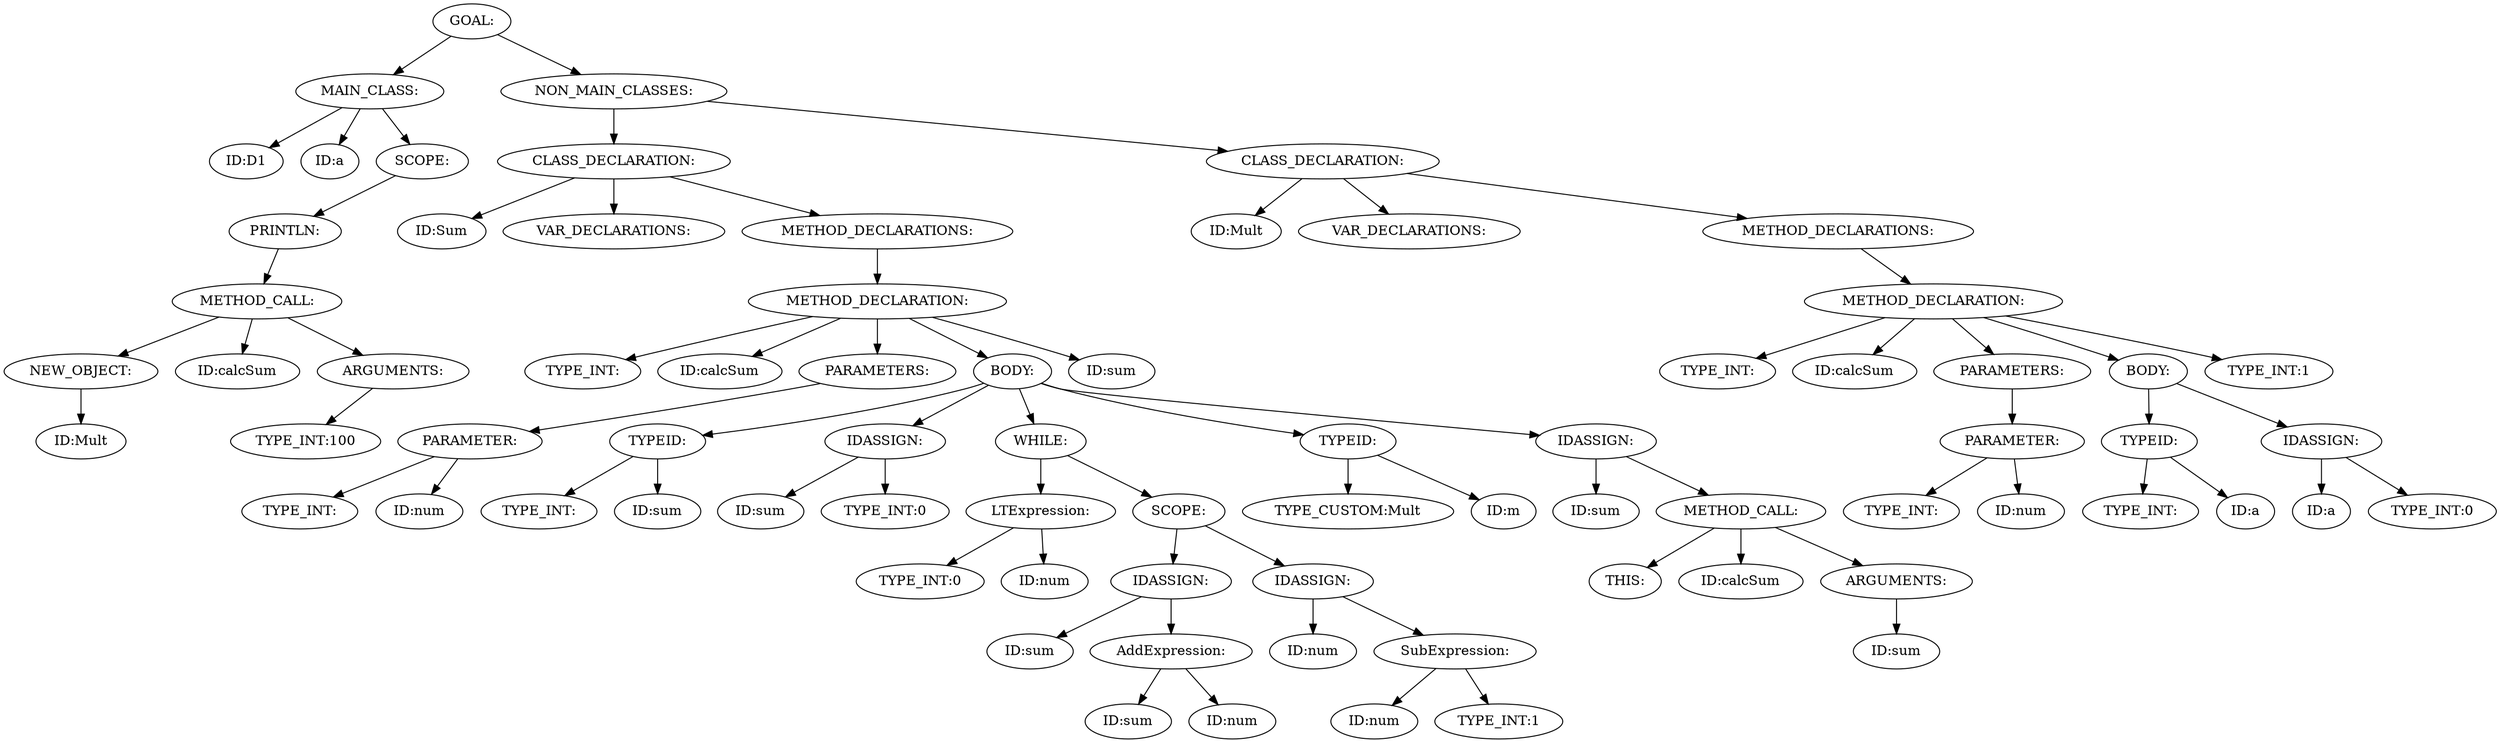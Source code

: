 digraph {
n0 [label="GOAL:"];
n1 [label="MAIN_CLASS:"];
n2 [label="ID:D1"];
n1 -> n2
n3 [label="ID:a"];
n1 -> n3
n4 [label="SCOPE:"];
n5 [label="PRINTLN:"];
n6 [label="METHOD_CALL:"];
n7 [label="NEW_OBJECT:"];
n8 [label="ID:Mult"];
n7 -> n8
n6 -> n7
n9 [label="ID:calcSum"];
n6 -> n9
n10 [label="ARGUMENTS:"];
n11 [label="TYPE_INT:100"];
n10 -> n11
n6 -> n10
n5 -> n6
n4 -> n5
n1 -> n4
n0 -> n1
n12 [label="NON_MAIN_CLASSES:"];
n13 [label="CLASS_DECLARATION:"];
n14 [label="ID:Sum"];
n13 -> n14
n15 [label="VAR_DECLARATIONS:"];
n13 -> n15
n16 [label="METHOD_DECLARATIONS:"];
n17 [label="METHOD_DECLARATION:"];
n18 [label="TYPE_INT:"];
n17 -> n18
n19 [label="ID:calcSum"];
n17 -> n19
n20 [label="PARAMETERS:"];
n21 [label="PARAMETER:"];
n22 [label="TYPE_INT:"];
n21 -> n22
n23 [label="ID:num"];
n21 -> n23
n20 -> n21
n17 -> n20
n24 [label="BODY:"];
n25 [label="TYPEID:"];
n26 [label="TYPE_INT:"];
n25 -> n26
n27 [label="ID:sum"];
n25 -> n27
n24 -> n25
n28 [label="IDASSIGN:"];
n29 [label="ID:sum"];
n28 -> n29
n30 [label="TYPE_INT:0"];
n28 -> n30
n24 -> n28
n31 [label="WHILE:"];
n32 [label="LTExpression:"];
n33 [label="TYPE_INT:0"];
n32 -> n33
n34 [label="ID:num"];
n32 -> n34
n31 -> n32
n35 [label="SCOPE:"];
n36 [label="IDASSIGN:"];
n37 [label="ID:sum"];
n36 -> n37
n38 [label="AddExpression:"];
n39 [label="ID:sum"];
n38 -> n39
n40 [label="ID:num"];
n38 -> n40
n36 -> n38
n35 -> n36
n41 [label="IDASSIGN:"];
n42 [label="ID:num"];
n41 -> n42
n43 [label="SubExpression:"];
n44 [label="ID:num"];
n43 -> n44
n45 [label="TYPE_INT:1"];
n43 -> n45
n41 -> n43
n35 -> n41
n31 -> n35
n24 -> n31
n46 [label="TYPEID:"];
n47 [label="TYPE_CUSTOM:Mult"];
n46 -> n47
n48 [label="ID:m"];
n46 -> n48
n24 -> n46
n49 [label="IDASSIGN:"];
n50 [label="ID:sum"];
n49 -> n50
n51 [label="METHOD_CALL:"];
n52 [label="THIS:"];
n51 -> n52
n53 [label="ID:calcSum"];
n51 -> n53
n54 [label="ARGUMENTS:"];
n55 [label="ID:sum"];
n54 -> n55
n51 -> n54
n49 -> n51
n24 -> n49
n17 -> n24
n56 [label="ID:sum"];
n17 -> n56
n16 -> n17
n13 -> n16
n12 -> n13
n57 [label="CLASS_DECLARATION:"];
n58 [label="ID:Mult"];
n57 -> n58
n59 [label="VAR_DECLARATIONS:"];
n57 -> n59
n60 [label="METHOD_DECLARATIONS:"];
n61 [label="METHOD_DECLARATION:"];
n62 [label="TYPE_INT:"];
n61 -> n62
n63 [label="ID:calcSum"];
n61 -> n63
n64 [label="PARAMETERS:"];
n65 [label="PARAMETER:"];
n66 [label="TYPE_INT:"];
n65 -> n66
n67 [label="ID:num"];
n65 -> n67
n64 -> n65
n61 -> n64
n68 [label="BODY:"];
n69 [label="TYPEID:"];
n70 [label="TYPE_INT:"];
n69 -> n70
n71 [label="ID:a"];
n69 -> n71
n68 -> n69
n72 [label="IDASSIGN:"];
n73 [label="ID:a"];
n72 -> n73
n74 [label="TYPE_INT:0"];
n72 -> n74
n68 -> n72
n61 -> n68
n75 [label="TYPE_INT:1"];
n61 -> n75
n60 -> n61
n57 -> n60
n12 -> n57
n0 -> n12
}

